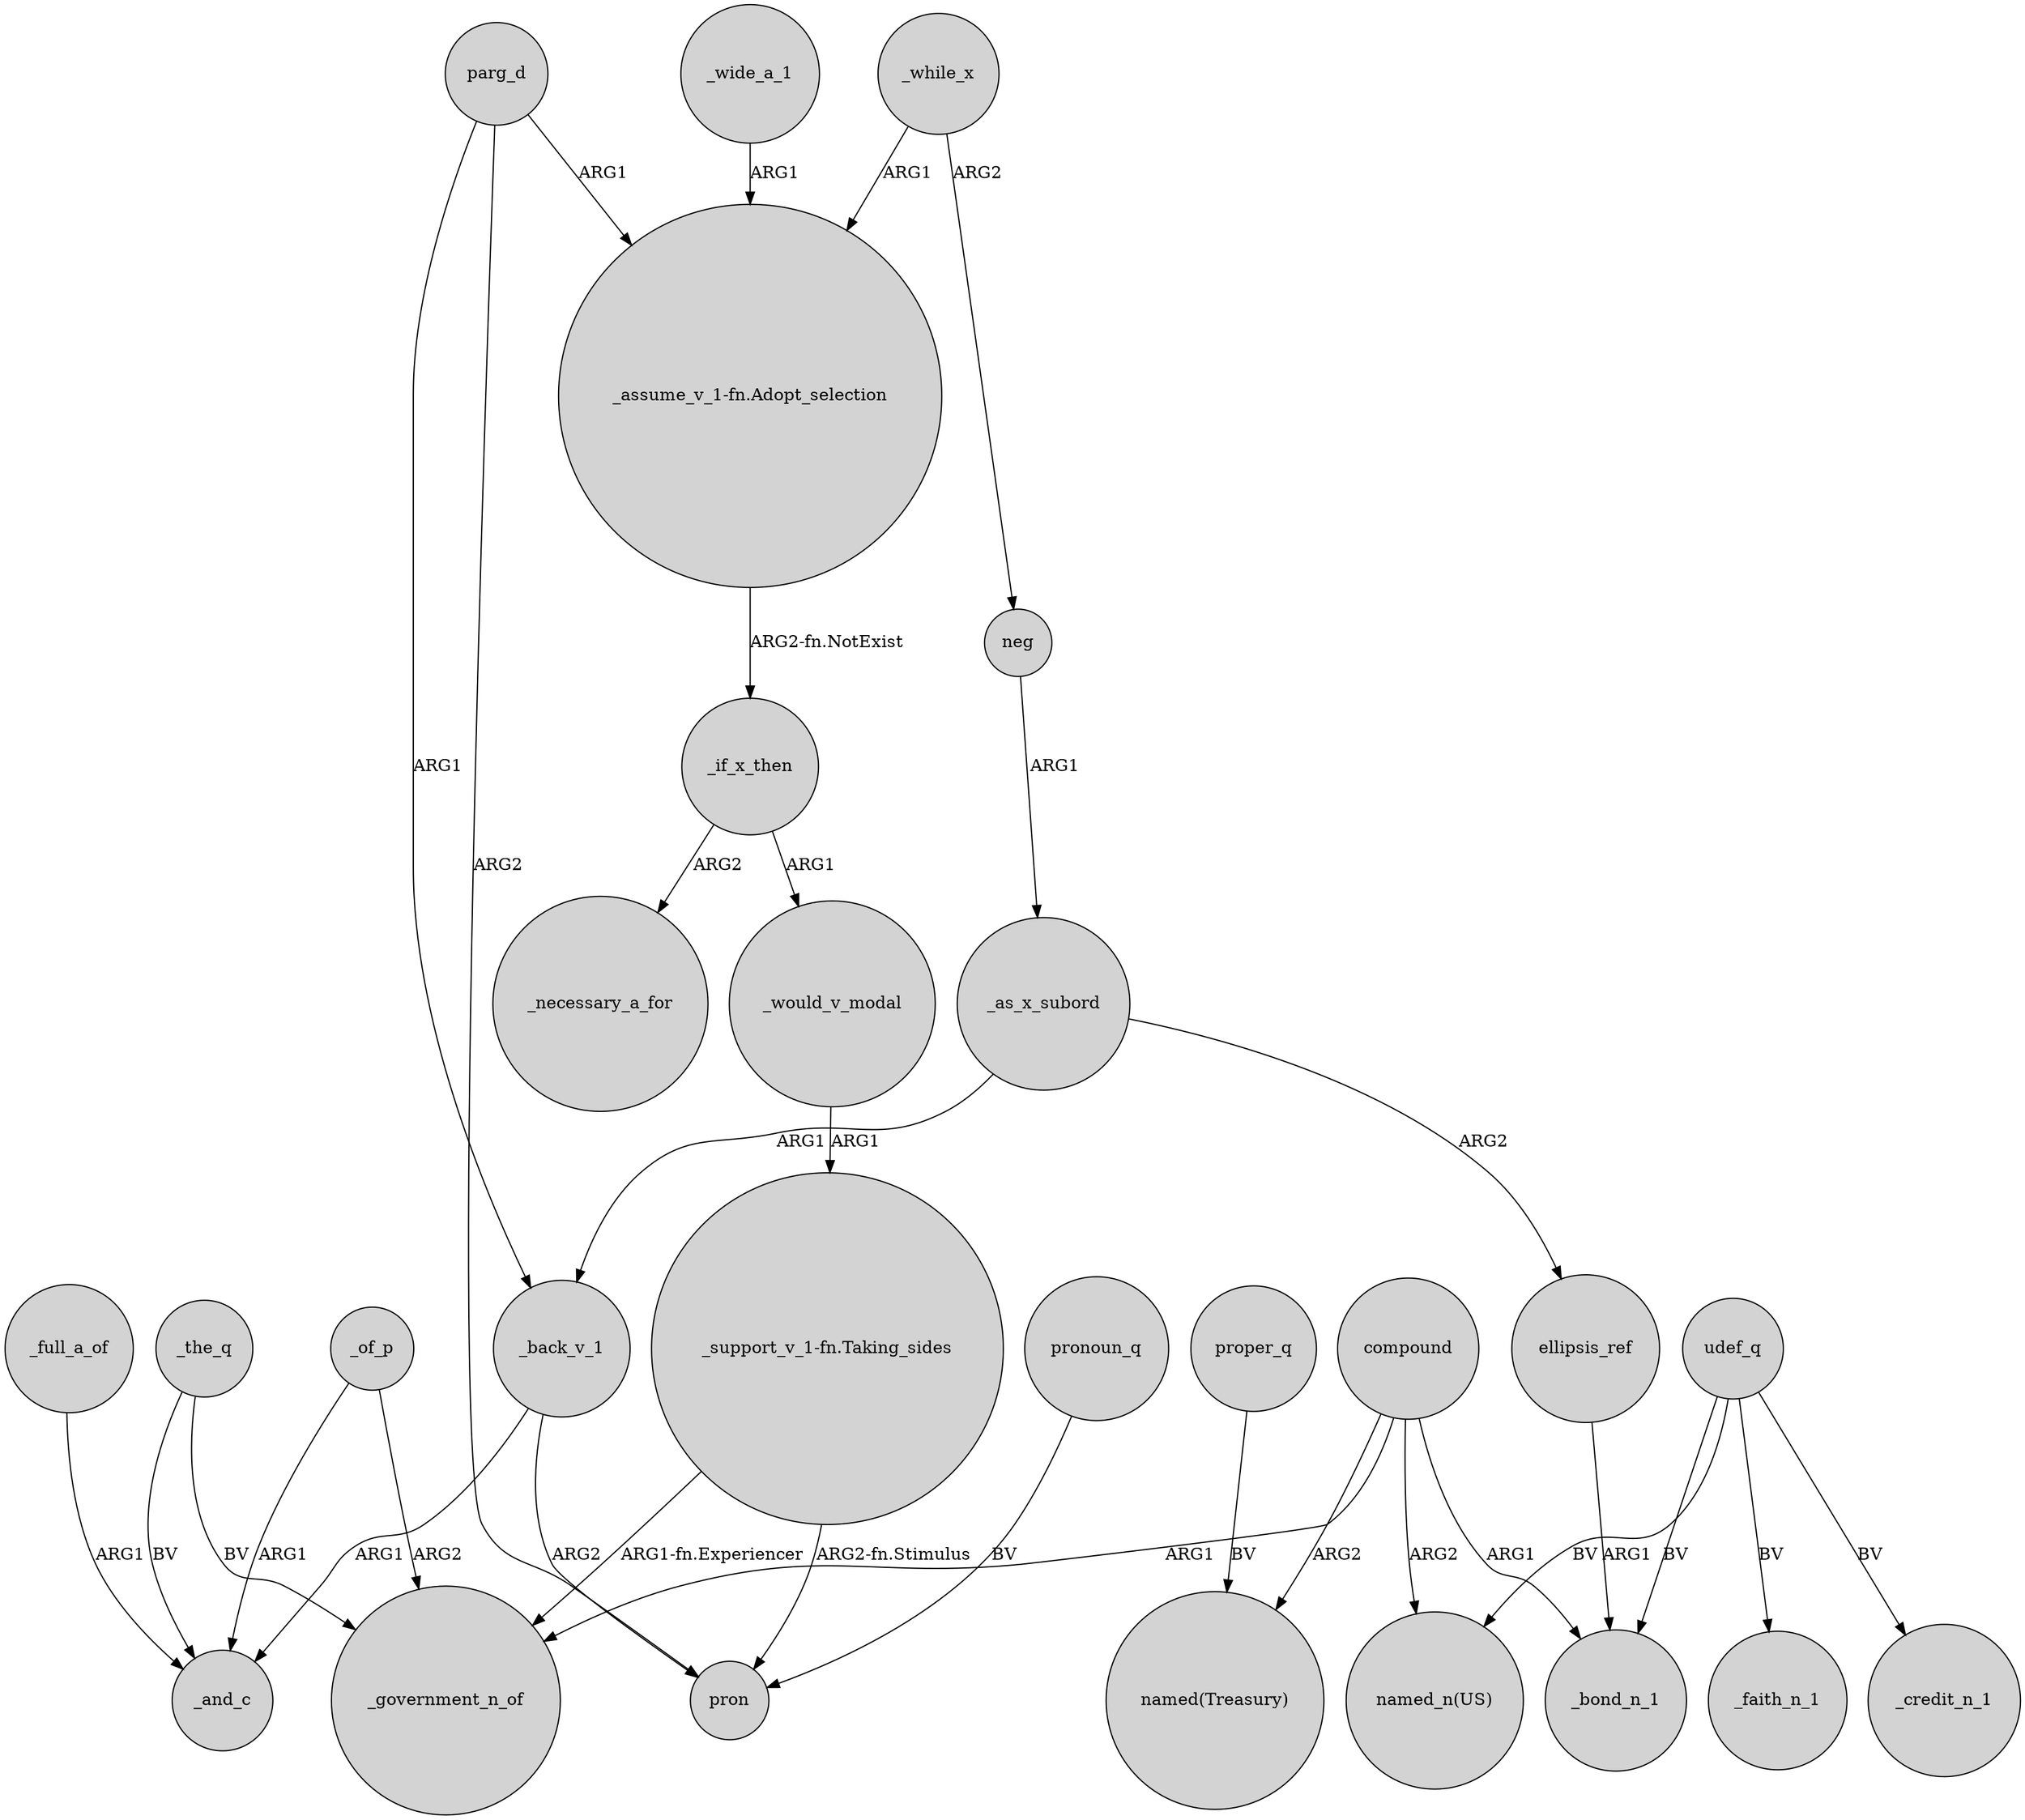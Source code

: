 digraph {
	node [shape=circle style=filled]
	"_support_v_1-fn.Taking_sides" -> _government_n_of [label="ARG1-fn.Experiencer"]
	udef_q -> _faith_n_1 [label=BV]
	_the_q -> _and_c [label=BV]
	_of_p -> _government_n_of [label=ARG2]
	_as_x_subord -> _back_v_1 [label=ARG1]
	compound -> "named(Treasury)" [label=ARG2]
	udef_q -> "named_n(US)" [label=BV]
	udef_q -> _credit_n_1 [label=BV]
	compound -> _government_n_of [label=ARG1]
	_wide_a_1 -> "_assume_v_1-fn.Adopt_selection" [label=ARG1]
	_back_v_1 -> pron [label=ARG2]
	compound -> _bond_n_1 [label=ARG1]
	neg -> _as_x_subord [label=ARG1]
	_back_v_1 -> _and_c [label=ARG1]
	ellipsis_ref -> _bond_n_1 [label=ARG1]
	_full_a_of -> _and_c [label=ARG1]
	compound -> "named_n(US)" [label=ARG2]
	parg_d -> pron [label=ARG2]
	pronoun_q -> pron [label=BV]
	udef_q -> _bond_n_1 [label=BV]
	parg_d -> "_assume_v_1-fn.Adopt_selection" [label=ARG1]
	_of_p -> _and_c [label=ARG1]
	parg_d -> _back_v_1 [label=ARG1]
	proper_q -> "named(Treasury)" [label=BV]
	_the_q -> _government_n_of [label=BV]
	_as_x_subord -> ellipsis_ref [label=ARG2]
	_if_x_then -> _would_v_modal [label=ARG1]
	_if_x_then -> _necessary_a_for [label=ARG2]
	"_support_v_1-fn.Taking_sides" -> pron [label="ARG2-fn.Stimulus"]
	_while_x -> neg [label=ARG2]
	"_assume_v_1-fn.Adopt_selection" -> _if_x_then [label="ARG2-fn.NotExist"]
	_would_v_modal -> "_support_v_1-fn.Taking_sides" [label=ARG1]
	_while_x -> "_assume_v_1-fn.Adopt_selection" [label=ARG1]
}
